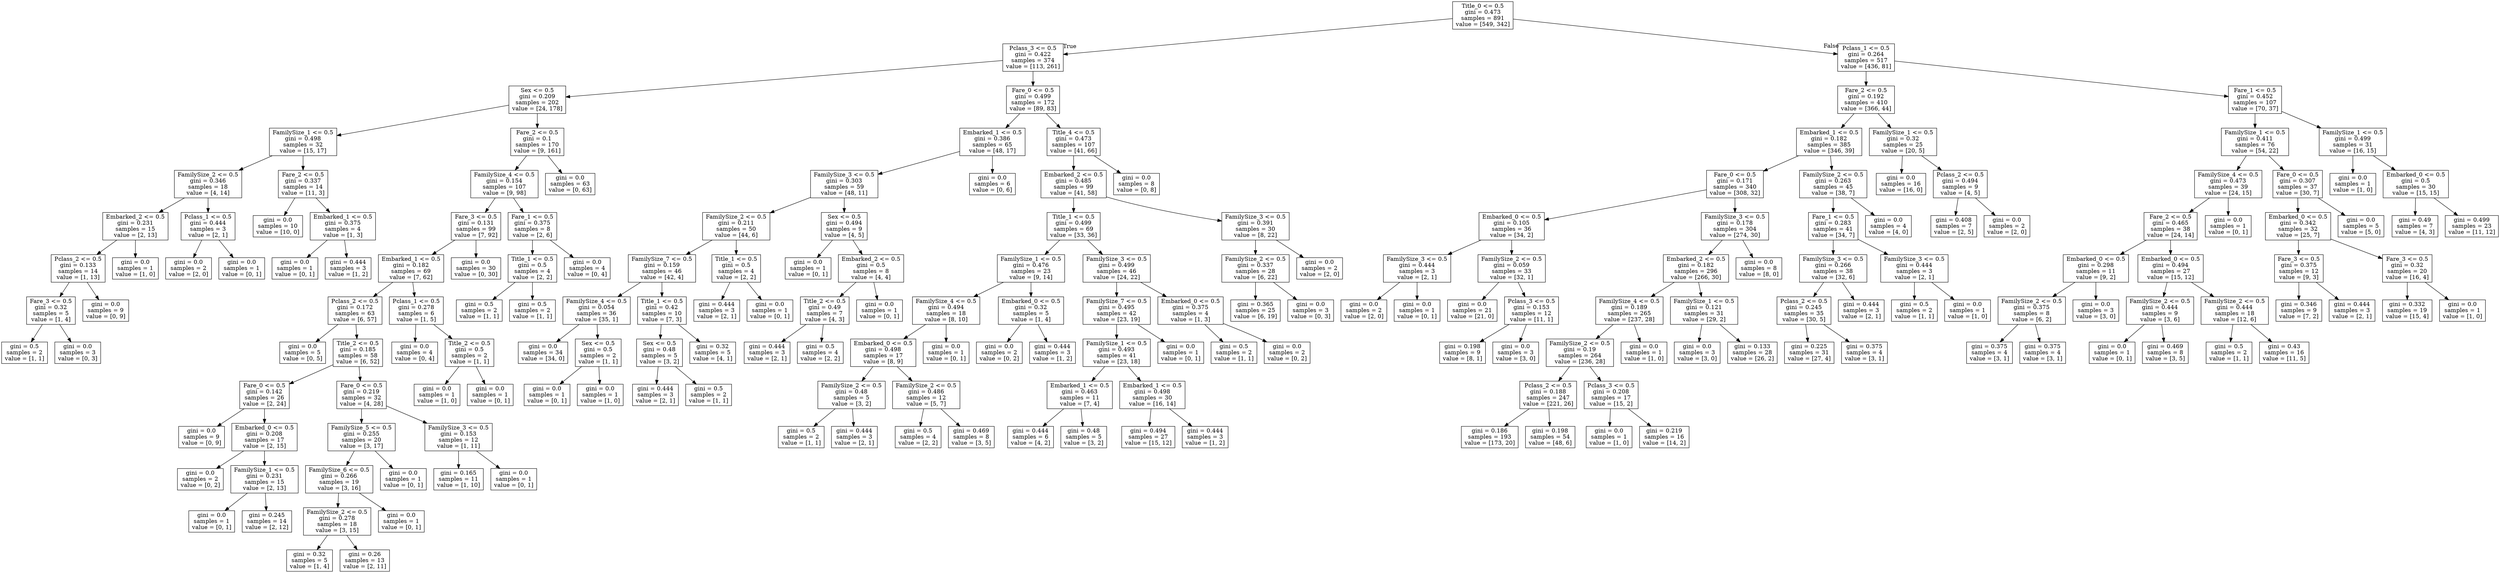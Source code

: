 digraph Tree {
node [shape=box] ;
0 [label="Title_0 <= 0.5\ngini = 0.473\nsamples = 891\nvalue = [549, 342]"] ;
1 [label="Pclass_3 <= 0.5\ngini = 0.422\nsamples = 374\nvalue = [113, 261]"] ;
0 -> 1 [labeldistance=2.5, labelangle=45, headlabel="True"] ;
2 [label="Sex <= 0.5\ngini = 0.209\nsamples = 202\nvalue = [24, 178]"] ;
1 -> 2 ;
3 [label="FamilySize_1 <= 0.5\ngini = 0.498\nsamples = 32\nvalue = [15, 17]"] ;
2 -> 3 ;
4 [label="FamilySize_2 <= 0.5\ngini = 0.346\nsamples = 18\nvalue = [4, 14]"] ;
3 -> 4 ;
5 [label="Embarked_2 <= 0.5\ngini = 0.231\nsamples = 15\nvalue = [2, 13]"] ;
4 -> 5 ;
6 [label="Pclass_2 <= 0.5\ngini = 0.133\nsamples = 14\nvalue = [1, 13]"] ;
5 -> 6 ;
7 [label="Fare_3 <= 0.5\ngini = 0.32\nsamples = 5\nvalue = [1, 4]"] ;
6 -> 7 ;
8 [label="gini = 0.5\nsamples = 2\nvalue = [1, 1]"] ;
7 -> 8 ;
9 [label="gini = 0.0\nsamples = 3\nvalue = [0, 3]"] ;
7 -> 9 ;
10 [label="gini = 0.0\nsamples = 9\nvalue = [0, 9]"] ;
6 -> 10 ;
11 [label="gini = 0.0\nsamples = 1\nvalue = [1, 0]"] ;
5 -> 11 ;
12 [label="Pclass_1 <= 0.5\ngini = 0.444\nsamples = 3\nvalue = [2, 1]"] ;
4 -> 12 ;
13 [label="gini = 0.0\nsamples = 2\nvalue = [2, 0]"] ;
12 -> 13 ;
14 [label="gini = 0.0\nsamples = 1\nvalue = [0, 1]"] ;
12 -> 14 ;
15 [label="Fare_2 <= 0.5\ngini = 0.337\nsamples = 14\nvalue = [11, 3]"] ;
3 -> 15 ;
16 [label="gini = 0.0\nsamples = 10\nvalue = [10, 0]"] ;
15 -> 16 ;
17 [label="Embarked_1 <= 0.5\ngini = 0.375\nsamples = 4\nvalue = [1, 3]"] ;
15 -> 17 ;
18 [label="gini = 0.0\nsamples = 1\nvalue = [0, 1]"] ;
17 -> 18 ;
19 [label="gini = 0.444\nsamples = 3\nvalue = [1, 2]"] ;
17 -> 19 ;
20 [label="Fare_2 <= 0.5\ngini = 0.1\nsamples = 170\nvalue = [9, 161]"] ;
2 -> 20 ;
21 [label="FamilySize_4 <= 0.5\ngini = 0.154\nsamples = 107\nvalue = [9, 98]"] ;
20 -> 21 ;
22 [label="Fare_3 <= 0.5\ngini = 0.131\nsamples = 99\nvalue = [7, 92]"] ;
21 -> 22 ;
23 [label="Embarked_1 <= 0.5\ngini = 0.182\nsamples = 69\nvalue = [7, 62]"] ;
22 -> 23 ;
24 [label="Pclass_2 <= 0.5\ngini = 0.172\nsamples = 63\nvalue = [6, 57]"] ;
23 -> 24 ;
25 [label="gini = 0.0\nsamples = 5\nvalue = [0, 5]"] ;
24 -> 25 ;
26 [label="Title_2 <= 0.5\ngini = 0.185\nsamples = 58\nvalue = [6, 52]"] ;
24 -> 26 ;
27 [label="Fare_0 <= 0.5\ngini = 0.142\nsamples = 26\nvalue = [2, 24]"] ;
26 -> 27 ;
28 [label="gini = 0.0\nsamples = 9\nvalue = [0, 9]"] ;
27 -> 28 ;
29 [label="Embarked_0 <= 0.5\ngini = 0.208\nsamples = 17\nvalue = [2, 15]"] ;
27 -> 29 ;
30 [label="gini = 0.0\nsamples = 2\nvalue = [0, 2]"] ;
29 -> 30 ;
31 [label="FamilySize_1 <= 0.5\ngini = 0.231\nsamples = 15\nvalue = [2, 13]"] ;
29 -> 31 ;
32 [label="gini = 0.0\nsamples = 1\nvalue = [0, 1]"] ;
31 -> 32 ;
33 [label="gini = 0.245\nsamples = 14\nvalue = [2, 12]"] ;
31 -> 33 ;
34 [label="Fare_0 <= 0.5\ngini = 0.219\nsamples = 32\nvalue = [4, 28]"] ;
26 -> 34 ;
35 [label="FamilySize_5 <= 0.5\ngini = 0.255\nsamples = 20\nvalue = [3, 17]"] ;
34 -> 35 ;
36 [label="FamilySize_6 <= 0.5\ngini = 0.266\nsamples = 19\nvalue = [3, 16]"] ;
35 -> 36 ;
37 [label="FamilySize_2 <= 0.5\ngini = 0.278\nsamples = 18\nvalue = [3, 15]"] ;
36 -> 37 ;
38 [label="gini = 0.32\nsamples = 5\nvalue = [1, 4]"] ;
37 -> 38 ;
39 [label="gini = 0.26\nsamples = 13\nvalue = [2, 11]"] ;
37 -> 39 ;
40 [label="gini = 0.0\nsamples = 1\nvalue = [0, 1]"] ;
36 -> 40 ;
41 [label="gini = 0.0\nsamples = 1\nvalue = [0, 1]"] ;
35 -> 41 ;
42 [label="FamilySize_3 <= 0.5\ngini = 0.153\nsamples = 12\nvalue = [1, 11]"] ;
34 -> 42 ;
43 [label="gini = 0.165\nsamples = 11\nvalue = [1, 10]"] ;
42 -> 43 ;
44 [label="gini = 0.0\nsamples = 1\nvalue = [0, 1]"] ;
42 -> 44 ;
45 [label="Pclass_1 <= 0.5\ngini = 0.278\nsamples = 6\nvalue = [1, 5]"] ;
23 -> 45 ;
46 [label="gini = 0.0\nsamples = 4\nvalue = [0, 4]"] ;
45 -> 46 ;
47 [label="Title_2 <= 0.5\ngini = 0.5\nsamples = 2\nvalue = [1, 1]"] ;
45 -> 47 ;
48 [label="gini = 0.0\nsamples = 1\nvalue = [1, 0]"] ;
47 -> 48 ;
49 [label="gini = 0.0\nsamples = 1\nvalue = [0, 1]"] ;
47 -> 49 ;
50 [label="gini = 0.0\nsamples = 30\nvalue = [0, 30]"] ;
22 -> 50 ;
51 [label="Fare_1 <= 0.5\ngini = 0.375\nsamples = 8\nvalue = [2, 6]"] ;
21 -> 51 ;
52 [label="Title_1 <= 0.5\ngini = 0.5\nsamples = 4\nvalue = [2, 2]"] ;
51 -> 52 ;
53 [label="gini = 0.5\nsamples = 2\nvalue = [1, 1]"] ;
52 -> 53 ;
54 [label="gini = 0.5\nsamples = 2\nvalue = [1, 1]"] ;
52 -> 54 ;
55 [label="gini = 0.0\nsamples = 4\nvalue = [0, 4]"] ;
51 -> 55 ;
56 [label="gini = 0.0\nsamples = 63\nvalue = [0, 63]"] ;
20 -> 56 ;
57 [label="Fare_0 <= 0.5\ngini = 0.499\nsamples = 172\nvalue = [89, 83]"] ;
1 -> 57 ;
58 [label="Embarked_1 <= 0.5\ngini = 0.386\nsamples = 65\nvalue = [48, 17]"] ;
57 -> 58 ;
59 [label="FamilySize_3 <= 0.5\ngini = 0.303\nsamples = 59\nvalue = [48, 11]"] ;
58 -> 59 ;
60 [label="FamilySize_2 <= 0.5\ngini = 0.211\nsamples = 50\nvalue = [44, 6]"] ;
59 -> 60 ;
61 [label="FamilySize_7 <= 0.5\ngini = 0.159\nsamples = 46\nvalue = [42, 4]"] ;
60 -> 61 ;
62 [label="FamilySize_4 <= 0.5\ngini = 0.054\nsamples = 36\nvalue = [35, 1]"] ;
61 -> 62 ;
63 [label="gini = 0.0\nsamples = 34\nvalue = [34, 0]"] ;
62 -> 63 ;
64 [label="Sex <= 0.5\ngini = 0.5\nsamples = 2\nvalue = [1, 1]"] ;
62 -> 64 ;
65 [label="gini = 0.0\nsamples = 1\nvalue = [0, 1]"] ;
64 -> 65 ;
66 [label="gini = 0.0\nsamples = 1\nvalue = [1, 0]"] ;
64 -> 66 ;
67 [label="Title_1 <= 0.5\ngini = 0.42\nsamples = 10\nvalue = [7, 3]"] ;
61 -> 67 ;
68 [label="Sex <= 0.5\ngini = 0.48\nsamples = 5\nvalue = [3, 2]"] ;
67 -> 68 ;
69 [label="gini = 0.444\nsamples = 3\nvalue = [2, 1]"] ;
68 -> 69 ;
70 [label="gini = 0.5\nsamples = 2\nvalue = [1, 1]"] ;
68 -> 70 ;
71 [label="gini = 0.32\nsamples = 5\nvalue = [4, 1]"] ;
67 -> 71 ;
72 [label="Title_1 <= 0.5\ngini = 0.5\nsamples = 4\nvalue = [2, 2]"] ;
60 -> 72 ;
73 [label="gini = 0.444\nsamples = 3\nvalue = [2, 1]"] ;
72 -> 73 ;
74 [label="gini = 0.0\nsamples = 1\nvalue = [0, 1]"] ;
72 -> 74 ;
75 [label="Sex <= 0.5\ngini = 0.494\nsamples = 9\nvalue = [4, 5]"] ;
59 -> 75 ;
76 [label="gini = 0.0\nsamples = 1\nvalue = [0, 1]"] ;
75 -> 76 ;
77 [label="Embarked_2 <= 0.5\ngini = 0.5\nsamples = 8\nvalue = [4, 4]"] ;
75 -> 77 ;
78 [label="Title_2 <= 0.5\ngini = 0.49\nsamples = 7\nvalue = [4, 3]"] ;
77 -> 78 ;
79 [label="gini = 0.444\nsamples = 3\nvalue = [2, 1]"] ;
78 -> 79 ;
80 [label="gini = 0.5\nsamples = 4\nvalue = [2, 2]"] ;
78 -> 80 ;
81 [label="gini = 0.0\nsamples = 1\nvalue = [0, 1]"] ;
77 -> 81 ;
82 [label="gini = 0.0\nsamples = 6\nvalue = [0, 6]"] ;
58 -> 82 ;
83 [label="Title_4 <= 0.5\ngini = 0.473\nsamples = 107\nvalue = [41, 66]"] ;
57 -> 83 ;
84 [label="Embarked_2 <= 0.5\ngini = 0.485\nsamples = 99\nvalue = [41, 58]"] ;
83 -> 84 ;
85 [label="Title_1 <= 0.5\ngini = 0.499\nsamples = 69\nvalue = [33, 36]"] ;
84 -> 85 ;
86 [label="FamilySize_1 <= 0.5\ngini = 0.476\nsamples = 23\nvalue = [9, 14]"] ;
85 -> 86 ;
87 [label="FamilySize_4 <= 0.5\ngini = 0.494\nsamples = 18\nvalue = [8, 10]"] ;
86 -> 87 ;
88 [label="Embarked_0 <= 0.5\ngini = 0.498\nsamples = 17\nvalue = [8, 9]"] ;
87 -> 88 ;
89 [label="FamilySize_2 <= 0.5\ngini = 0.48\nsamples = 5\nvalue = [3, 2]"] ;
88 -> 89 ;
90 [label="gini = 0.5\nsamples = 2\nvalue = [1, 1]"] ;
89 -> 90 ;
91 [label="gini = 0.444\nsamples = 3\nvalue = [2, 1]"] ;
89 -> 91 ;
92 [label="FamilySize_2 <= 0.5\ngini = 0.486\nsamples = 12\nvalue = [5, 7]"] ;
88 -> 92 ;
93 [label="gini = 0.5\nsamples = 4\nvalue = [2, 2]"] ;
92 -> 93 ;
94 [label="gini = 0.469\nsamples = 8\nvalue = [3, 5]"] ;
92 -> 94 ;
95 [label="gini = 0.0\nsamples = 1\nvalue = [0, 1]"] ;
87 -> 95 ;
96 [label="Embarked_0 <= 0.5\ngini = 0.32\nsamples = 5\nvalue = [1, 4]"] ;
86 -> 96 ;
97 [label="gini = 0.0\nsamples = 2\nvalue = [0, 2]"] ;
96 -> 97 ;
98 [label="gini = 0.444\nsamples = 3\nvalue = [1, 2]"] ;
96 -> 98 ;
99 [label="FamilySize_3 <= 0.5\ngini = 0.499\nsamples = 46\nvalue = [24, 22]"] ;
85 -> 99 ;
100 [label="FamilySize_7 <= 0.5\ngini = 0.495\nsamples = 42\nvalue = [23, 19]"] ;
99 -> 100 ;
101 [label="FamilySize_1 <= 0.5\ngini = 0.493\nsamples = 41\nvalue = [23, 18]"] ;
100 -> 101 ;
102 [label="Embarked_1 <= 0.5\ngini = 0.463\nsamples = 11\nvalue = [7, 4]"] ;
101 -> 102 ;
103 [label="gini = 0.444\nsamples = 6\nvalue = [4, 2]"] ;
102 -> 103 ;
104 [label="gini = 0.48\nsamples = 5\nvalue = [3, 2]"] ;
102 -> 104 ;
105 [label="Embarked_1 <= 0.5\ngini = 0.498\nsamples = 30\nvalue = [16, 14]"] ;
101 -> 105 ;
106 [label="gini = 0.494\nsamples = 27\nvalue = [15, 12]"] ;
105 -> 106 ;
107 [label="gini = 0.444\nsamples = 3\nvalue = [1, 2]"] ;
105 -> 107 ;
108 [label="gini = 0.0\nsamples = 1\nvalue = [0, 1]"] ;
100 -> 108 ;
109 [label="Embarked_0 <= 0.5\ngini = 0.375\nsamples = 4\nvalue = [1, 3]"] ;
99 -> 109 ;
110 [label="gini = 0.5\nsamples = 2\nvalue = [1, 1]"] ;
109 -> 110 ;
111 [label="gini = 0.0\nsamples = 2\nvalue = [0, 2]"] ;
109 -> 111 ;
112 [label="FamilySize_3 <= 0.5\ngini = 0.391\nsamples = 30\nvalue = [8, 22]"] ;
84 -> 112 ;
113 [label="FamilySize_2 <= 0.5\ngini = 0.337\nsamples = 28\nvalue = [6, 22]"] ;
112 -> 113 ;
114 [label="gini = 0.365\nsamples = 25\nvalue = [6, 19]"] ;
113 -> 114 ;
115 [label="gini = 0.0\nsamples = 3\nvalue = [0, 3]"] ;
113 -> 115 ;
116 [label="gini = 0.0\nsamples = 2\nvalue = [2, 0]"] ;
112 -> 116 ;
117 [label="gini = 0.0\nsamples = 8\nvalue = [0, 8]"] ;
83 -> 117 ;
118 [label="Pclass_1 <= 0.5\ngini = 0.264\nsamples = 517\nvalue = [436, 81]"] ;
0 -> 118 [labeldistance=2.5, labelangle=-45, headlabel="False"] ;
119 [label="Fare_2 <= 0.5\ngini = 0.192\nsamples = 410\nvalue = [366, 44]"] ;
118 -> 119 ;
120 [label="Embarked_1 <= 0.5\ngini = 0.182\nsamples = 385\nvalue = [346, 39]"] ;
119 -> 120 ;
121 [label="Fare_0 <= 0.5\ngini = 0.171\nsamples = 340\nvalue = [308, 32]"] ;
120 -> 121 ;
122 [label="Embarked_0 <= 0.5\ngini = 0.105\nsamples = 36\nvalue = [34, 2]"] ;
121 -> 122 ;
123 [label="FamilySize_3 <= 0.5\ngini = 0.444\nsamples = 3\nvalue = [2, 1]"] ;
122 -> 123 ;
124 [label="gini = 0.0\nsamples = 2\nvalue = [2, 0]"] ;
123 -> 124 ;
125 [label="gini = 0.0\nsamples = 1\nvalue = [0, 1]"] ;
123 -> 125 ;
126 [label="FamilySize_2 <= 0.5\ngini = 0.059\nsamples = 33\nvalue = [32, 1]"] ;
122 -> 126 ;
127 [label="gini = 0.0\nsamples = 21\nvalue = [21, 0]"] ;
126 -> 127 ;
128 [label="Pclass_3 <= 0.5\ngini = 0.153\nsamples = 12\nvalue = [11, 1]"] ;
126 -> 128 ;
129 [label="gini = 0.198\nsamples = 9\nvalue = [8, 1]"] ;
128 -> 129 ;
130 [label="gini = 0.0\nsamples = 3\nvalue = [3, 0]"] ;
128 -> 130 ;
131 [label="FamilySize_3 <= 0.5\ngini = 0.178\nsamples = 304\nvalue = [274, 30]"] ;
121 -> 131 ;
132 [label="Embarked_2 <= 0.5\ngini = 0.182\nsamples = 296\nvalue = [266, 30]"] ;
131 -> 132 ;
133 [label="FamilySize_4 <= 0.5\ngini = 0.189\nsamples = 265\nvalue = [237, 28]"] ;
132 -> 133 ;
134 [label="FamilySize_2 <= 0.5\ngini = 0.19\nsamples = 264\nvalue = [236, 28]"] ;
133 -> 134 ;
135 [label="Pclass_2 <= 0.5\ngini = 0.188\nsamples = 247\nvalue = [221, 26]"] ;
134 -> 135 ;
136 [label="gini = 0.186\nsamples = 193\nvalue = [173, 20]"] ;
135 -> 136 ;
137 [label="gini = 0.198\nsamples = 54\nvalue = [48, 6]"] ;
135 -> 137 ;
138 [label="Pclass_3 <= 0.5\ngini = 0.208\nsamples = 17\nvalue = [15, 2]"] ;
134 -> 138 ;
139 [label="gini = 0.0\nsamples = 1\nvalue = [1, 0]"] ;
138 -> 139 ;
140 [label="gini = 0.219\nsamples = 16\nvalue = [14, 2]"] ;
138 -> 140 ;
141 [label="gini = 0.0\nsamples = 1\nvalue = [1, 0]"] ;
133 -> 141 ;
142 [label="FamilySize_1 <= 0.5\ngini = 0.121\nsamples = 31\nvalue = [29, 2]"] ;
132 -> 142 ;
143 [label="gini = 0.0\nsamples = 3\nvalue = [3, 0]"] ;
142 -> 143 ;
144 [label="gini = 0.133\nsamples = 28\nvalue = [26, 2]"] ;
142 -> 144 ;
145 [label="gini = 0.0\nsamples = 8\nvalue = [8, 0]"] ;
131 -> 145 ;
146 [label="FamilySize_2 <= 0.5\ngini = 0.263\nsamples = 45\nvalue = [38, 7]"] ;
120 -> 146 ;
147 [label="Fare_1 <= 0.5\ngini = 0.283\nsamples = 41\nvalue = [34, 7]"] ;
146 -> 147 ;
148 [label="FamilySize_3 <= 0.5\ngini = 0.266\nsamples = 38\nvalue = [32, 6]"] ;
147 -> 148 ;
149 [label="Pclass_2 <= 0.5\ngini = 0.245\nsamples = 35\nvalue = [30, 5]"] ;
148 -> 149 ;
150 [label="gini = 0.225\nsamples = 31\nvalue = [27, 4]"] ;
149 -> 150 ;
151 [label="gini = 0.375\nsamples = 4\nvalue = [3, 1]"] ;
149 -> 151 ;
152 [label="gini = 0.444\nsamples = 3\nvalue = [2, 1]"] ;
148 -> 152 ;
153 [label="FamilySize_3 <= 0.5\ngini = 0.444\nsamples = 3\nvalue = [2, 1]"] ;
147 -> 153 ;
154 [label="gini = 0.5\nsamples = 2\nvalue = [1, 1]"] ;
153 -> 154 ;
155 [label="gini = 0.0\nsamples = 1\nvalue = [1, 0]"] ;
153 -> 155 ;
156 [label="gini = 0.0\nsamples = 4\nvalue = [4, 0]"] ;
146 -> 156 ;
157 [label="FamilySize_1 <= 0.5\ngini = 0.32\nsamples = 25\nvalue = [20, 5]"] ;
119 -> 157 ;
158 [label="gini = 0.0\nsamples = 16\nvalue = [16, 0]"] ;
157 -> 158 ;
159 [label="Pclass_2 <= 0.5\ngini = 0.494\nsamples = 9\nvalue = [4, 5]"] ;
157 -> 159 ;
160 [label="gini = 0.408\nsamples = 7\nvalue = [2, 5]"] ;
159 -> 160 ;
161 [label="gini = 0.0\nsamples = 2\nvalue = [2, 0]"] ;
159 -> 161 ;
162 [label="Fare_1 <= 0.5\ngini = 0.452\nsamples = 107\nvalue = [70, 37]"] ;
118 -> 162 ;
163 [label="FamilySize_1 <= 0.5\ngini = 0.411\nsamples = 76\nvalue = [54, 22]"] ;
162 -> 163 ;
164 [label="FamilySize_4 <= 0.5\ngini = 0.473\nsamples = 39\nvalue = [24, 15]"] ;
163 -> 164 ;
165 [label="Fare_2 <= 0.5\ngini = 0.465\nsamples = 38\nvalue = [24, 14]"] ;
164 -> 165 ;
166 [label="Embarked_0 <= 0.5\ngini = 0.298\nsamples = 11\nvalue = [9, 2]"] ;
165 -> 166 ;
167 [label="FamilySize_2 <= 0.5\ngini = 0.375\nsamples = 8\nvalue = [6, 2]"] ;
166 -> 167 ;
168 [label="gini = 0.375\nsamples = 4\nvalue = [3, 1]"] ;
167 -> 168 ;
169 [label="gini = 0.375\nsamples = 4\nvalue = [3, 1]"] ;
167 -> 169 ;
170 [label="gini = 0.0\nsamples = 3\nvalue = [3, 0]"] ;
166 -> 170 ;
171 [label="Embarked_0 <= 0.5\ngini = 0.494\nsamples = 27\nvalue = [15, 12]"] ;
165 -> 171 ;
172 [label="FamilySize_2 <= 0.5\ngini = 0.444\nsamples = 9\nvalue = [3, 6]"] ;
171 -> 172 ;
173 [label="gini = 0.0\nsamples = 1\nvalue = [0, 1]"] ;
172 -> 173 ;
174 [label="gini = 0.469\nsamples = 8\nvalue = [3, 5]"] ;
172 -> 174 ;
175 [label="FamilySize_2 <= 0.5\ngini = 0.444\nsamples = 18\nvalue = [12, 6]"] ;
171 -> 175 ;
176 [label="gini = 0.5\nsamples = 2\nvalue = [1, 1]"] ;
175 -> 176 ;
177 [label="gini = 0.43\nsamples = 16\nvalue = [11, 5]"] ;
175 -> 177 ;
178 [label="gini = 0.0\nsamples = 1\nvalue = [0, 1]"] ;
164 -> 178 ;
179 [label="Fare_0 <= 0.5\ngini = 0.307\nsamples = 37\nvalue = [30, 7]"] ;
163 -> 179 ;
180 [label="Embarked_0 <= 0.5\ngini = 0.342\nsamples = 32\nvalue = [25, 7]"] ;
179 -> 180 ;
181 [label="Fare_3 <= 0.5\ngini = 0.375\nsamples = 12\nvalue = [9, 3]"] ;
180 -> 181 ;
182 [label="gini = 0.346\nsamples = 9\nvalue = [7, 2]"] ;
181 -> 182 ;
183 [label="gini = 0.444\nsamples = 3\nvalue = [2, 1]"] ;
181 -> 183 ;
184 [label="Fare_3 <= 0.5\ngini = 0.32\nsamples = 20\nvalue = [16, 4]"] ;
180 -> 184 ;
185 [label="gini = 0.332\nsamples = 19\nvalue = [15, 4]"] ;
184 -> 185 ;
186 [label="gini = 0.0\nsamples = 1\nvalue = [1, 0]"] ;
184 -> 186 ;
187 [label="gini = 0.0\nsamples = 5\nvalue = [5, 0]"] ;
179 -> 187 ;
188 [label="FamilySize_1 <= 0.5\ngini = 0.499\nsamples = 31\nvalue = [16, 15]"] ;
162 -> 188 ;
189 [label="gini = 0.0\nsamples = 1\nvalue = [1, 0]"] ;
188 -> 189 ;
190 [label="Embarked_0 <= 0.5\ngini = 0.5\nsamples = 30\nvalue = [15, 15]"] ;
188 -> 190 ;
191 [label="gini = 0.49\nsamples = 7\nvalue = [4, 3]"] ;
190 -> 191 ;
192 [label="gini = 0.499\nsamples = 23\nvalue = [11, 12]"] ;
190 -> 192 ;
}